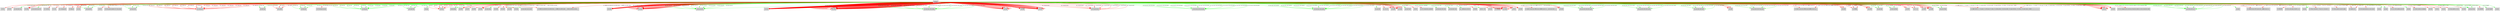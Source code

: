 digraph code {
	graph [bgcolor=white];
	node [color=lightgray, style=filled shape=box fontname="Courier" fontsize="8"];
	edge [fontname="Courier" fontsize="8"];
	"0x08048ad1" -> "0x0000000c" [label="" color="red" URL="/0x0000000c"];
	"0x0000000c" [label="unk.0xc" URL="/0x0000000c"];
	"0x08048ad1" -> "0x00000014" [label="" color="red" URL="/0x00000014"];
	"0x00000014" [label="unk.0x14" URL="/0x00000014"];
	"0x08048ad1" -> "0x08048980" [label="sym.imp.mysql_init" color="green" URL="sym.imp.mysql_init/0x08048980"];
	"0x08048980" [label="sym.imp.mysql_init" URL="sym.imp.mysql_init/0x08048980"];
	"0x08048ad1" -> "0x000002e4" [label="" color="red" URL="/0x000002e4"];
	"0x000002e4" [label="unk.0x2e4" URL="/0x000002e4"];
	"0x08048ad1" -> "0x08048830" [label="sym.imp.mysql_stmt_init" color="green" URL="sym.imp.mysql_stmt_init/0x08048830"];
	"0x08048830" [label="sym.imp.mysql_stmt_init" URL="sym.imp.mysql_stmt_init/0x08048830"];
	"0x08048ad1" -> "0x08049934" [label="str.localhost" color="red" URL="str.localhost/0x08049934"];
	"0x08049934" [label="str.localhost" URL="str.localhost/0x08049934"];
	"0x08048ad1" -> "0x0804993e" [label="str.root" color="red" URL="str.root/0x0804993e"];
	"0x0804993e" [label="str.root" URL="str.root/0x0804993e"];
	"0x08048ad1" -> "0x08049943" [label="str.crazypassword" color="red" URL="str.crazypassword/0x08049943"];
	"0x08049943" [label="str.crazypassword" URL="str.crazypassword/0x08049943"];
	"0x08048ad1" -> "0x08049951" [label="str.Banking" color="red" URL="str.Banking/0x08049951"];
	"0x08049951" [label="str.Banking" URL="str.Banking/0x08049951"];
	"0x08048ad1" -> "0x000000c8" [label="" color="red" URL="/0x000000c8"];
	"0x000000c8" [label="unk.0xc8" URL="/0x000000c8"];
	"0x08048ad1" -> "0x08048870" [label="sym.imp.malloc" color="green" URL="sym.imp.malloc/0x08048870"];
	"0x08048870" [label="sym.imp.malloc" URL="sym.imp.malloc/0x08048870"];
	"0x08048ad1" -> "0x000000c8" [label="" color="red" URL="/0x000000c8"];
	"0x000000c8" [label="unk.0xc8" URL="/0x000000c8"];
	"0x08048ad1" -> "0x08048870" [label="sym.imp.malloc" color="green" URL="sym.imp.malloc/0x08048870"];
	"0x08048870" [label="sym.imp.malloc" URL="sym.imp.malloc/0x08048870"];
	"0x08048ad1" -> "0x000000c8" [label="" color="red" URL="/0x000000c8"];
	"0x000000c8" [label="unk.0xc8" URL="/0x000000c8"];
	"0x08048ad1" -> "0x08048870" [label="sym.imp.malloc" color="green" URL="sym.imp.malloc/0x08048870"];
	"0x08048870" [label="sym.imp.malloc" URL="sym.imp.malloc/0x08048870"];
	"0x08048ad1" -> "0x00000005" [label="" color="red" URL="/0x00000005"];
	"0x00000005" [label="unk.0x5" URL="/0x00000005"];
	"0x08048ad1" -> "0x0804995c" [label="str.Not_enough_arguments_for_the_program" color="red" URL="str.Not_enough_arguments_for_the_program/0x0804995c"];
	"0x0804995c" [label="str.Not_enough_arguments_for_the_program" URL="str.Not_enough_arguments_for_the_program/0x0804995c"];
	"0x08048ad1" -> "0x080487e0" [label="sym.imp.printf" color="green" URL="sym.imp.printf/0x080487e0"];
	"0x080487e0" [label="sym.imp.printf" URL="sym.imp.printf/0x080487e0"];
	"0x08048ad1" -> "0x0804b090" [label="obj.sndaccount" color="red" URL="obj.sndaccount/0x0804b090"];
	"0x0804b090" [label="obj.sndaccount" URL="obj.sndaccount/0x0804b090"];
	"0x08048ad1" -> "0x080487f0" [label="sym.imp.free" color="green" URL="sym.imp.free/0x080487f0"];
	"0x080487f0" [label="sym.imp.free" URL="sym.imp.free/0x080487f0"];
	"0x08048ad1" -> "0x0804b088" [label="obj.inpfile" color="red" URL="obj.inpfile/0x0804b088"];
	"0x0804b088" [label="obj.inpfile" URL="obj.inpfile/0x0804b088"];
	"0x08048ad1" -> "0x080487f0" [label="sym.imp.free" color="green" URL="sym.imp.free/0x080487f0"];
	"0x080487f0" [label="sym.imp.free" URL="sym.imp.free/0x080487f0"];
	"0x08048ad1" -> "0x080488c0" [label="sym.imp.exit" color="green" URL="sym.imp.exit/0x080488c0"];
	"0x080488c0" [label="sym.imp.exit" URL="sym.imp.exit/0x080488c0"];
	"0x08048ad1" -> "0x08049981" [label="str.File_does_not_exist" color="red" URL="str.File_does_not_exist/0x08049981"];
	"0x08049981" [label="str.File_does_not_exist" URL="str.File_does_not_exist/0x08049981"];
	"0x08048ad1" -> "0x08048880" [label="sym.imp.puts" color="green" URL="sym.imp.puts/0x08048880"];
	"0x08048880" [label="sym.imp.puts" URL="sym.imp.puts/0x08048880"];
	"0x08048ad1" -> "0x08048a74" [label="sym.close_free" color="green" URL="sym.close_free/0x08048a74"];
	"0x08048a74" [label="sym.close_free" URL="sym.close_free/0x08048a74"];
	"0x08048ad1" -> "0x080488c0" [label="sym.imp.exit" color="green" URL="sym.imp.exit/0x080488c0"];
	"0x080488c0" [label="sym.imp.exit" URL="sym.imp.exit/0x080488c0"];
	"0x08048ad1" -> "0x08048dac" [label="" color="green" URL="/0x08048dac"];
	"0x08048dac" [label="sym.main" URL="/0x08048dac"];
	"0x08048ad1" -> "0x0804b08c" [label="obj.fid" color="red" URL="obj.fid/0x0804b08c"];
	"0x0804b08c" [label="obj.fid" URL="obj.fid/0x0804b08c"];
	"0x08048ad1" -> "0x08048960" [label="sym.imp.fgetc" color="green" URL="sym.imp.fgetc/0x08048960"];
	"0x08048960" [label="sym.imp.fgetc" URL="sym.imp.fgetc/0x08048960"];
	"0x08048ad1" -> "0x000000ff" [label="" color="red" URL="/0x000000ff"];
	"0x000000ff" [label="unk.0xff" URL="/0x000000ff"];
	"0x08048ad1" -> "0x0000002f" [label="" color="red" URL="/0x0000002f"];
	"0x0000002f" [label="unk.0x2f" URL="/0x0000002f"];
	"0x08048ad1" -> "0x00000020" [label="" color="red" URL="/0x00000020"];
	"0x00000020" [label="unk.0x20" URL="/0x00000020"];
	"0x08048ad1" -> "0x0000003b" [label="" color="red" URL="/0x0000003b"];
	"0x0000003b" [label="unk.0x3b" URL="/0x0000003b"];
	"0x08048ad1" -> "0x0804b08c" [label="obj.fid" color="red" URL="obj.fid/0x0804b08c"];
	"0x0804b08c" [label="obj.fid" URL="obj.fid/0x0804b08c"];
	"0x08048ad1" -> "0x08048960" [label="sym.imp.fgetc" color="green" URL="sym.imp.fgetc/0x08048960"];
	"0x08048960" [label="sym.imp.fgetc" URL="sym.imp.fgetc/0x08048960"];
	"0x08048ad1" -> "0x000000ff" [label="" color="red" URL="/0x000000ff"];
	"0x000000ff" [label="unk.0xff" URL="/0x000000ff"];
	"0x08048ad1" -> "0x0804b08c" [label="obj.fid" color="red" URL="obj.fid/0x0804b08c"];
	"0x0804b08c" [label="obj.fid" URL="obj.fid/0x0804b08c"];
	"0x08048ad1" -> "0x08048820" [label="sym.imp.rewind" color="green" URL="sym.imp.rewind/0x08048820"];
	"0x08048820" [label="sym.imp.rewind" URL="sym.imp.rewind/0x08048820"];
	"0x08048ad1" -> "0x000002f8" [label="" color="red" URL="/0x000002f8"];
	"0x000002f8" [label="unk.0x2f8" URL="/0x000002f8"];
	"0x08048ad1" -> "0x000002f4" [label="" color="red" URL="/0x000002f4"];
	"0x000002f4" [label="unk.0x2f4" URL="/0x000002f4"];
	"0x08048ad1" -> "0x000002f0" [label="" color="red" URL="/0x000002f0"];
	"0x000002f0" [label="unk.0x2f0" URL="/0x000002f0"];
	"0x08048ad1" -> "0x000002ec" [label="" color="red" URL="/0x000002ec"];
	"0x000002ec" [label="unk.0x2ec" URL="/0x000002ec"];
	"0x08048ad1" -> "0x000002e4" [label="" color="red" URL="/0x000002e4"];
	"0x000002e4" [label="unk.0x2e4" URL="/0x000002e4"];
	"0x08048ad1" -> "0x08048940" [label="sym.imp.mysql_real_connect" color="green" URL="sym.imp.mysql_real_connect/0x08048940"];
	"0x08048940" [label="sym.imp.mysql_real_connect" URL="sym.imp.mysql_real_connect/0x08048940"];
	"0x08048ad1" -> "0x080499c8" [label="str.UPDATE_ActiveTAN_SET_ActiveTAN_Status___0_WHERE_ActiveTAN_number_____AND_ActiveTAN_accountNo____" color="red" URL="str.UPDATE_ActiveTAN_SET_ActiveTAN_Status___0_WHERE_ActiveTAN_number_____AND_ActiveTAN_accountNo____/0x080499c8"];
	"0x080499c8" [label="str.UPDATE_ActiveTAN_SET_ActiveTAN_Status___0_WHERE_ActiveTAN_number_____AND_ActiveTAN_accountNo____" URL="str.UPDATE_ActiveTAN_SET_ActiveTAN_Status___0_WHERE_ActiveTAN_number_____AND_ActiveTAN_accountNo____/0x080499c8"];
	"0x08048ad1" -> "0x00000200" [label="" color="red" URL="/0x00000200"];
	"0x00000200" [label="unk.0x200" URL="/0x00000200"];
	"0x08048ad1" -> "0x00000304" [label="" color="red" URL="/0x00000304"];
	"0x00000304" [label="unk.0x304" URL="/0x00000304"];
	"0x08048ad1" -> "0x08048930" [label="sym.imp.snprintf" color="green" URL="sym.imp.snprintf/0x08048930"];
	"0x08048930" [label="sym.imp.snprintf" URL="sym.imp.snprintf/0x08048930"];
	"0x08048ad1" -> "0x00000304" [label="" color="red" URL="/0x00000304"];
	"0x00000304" [label="unk.0x304" URL="/0x00000304"];
	"0x08048ad1" -> "0x00000028" [label="" color="red" URL="/0x00000028"];
	"0x00000028" [label="unk.0x28" URL="/0x00000028"];
	"0x08048ad1" -> "0x00000304" [label="" color="red" URL="/0x00000304"];
	"0x00000304" [label="unk.0x304" URL="/0x00000304"];
	"0x08048ad1" -> "0x000002e8" [label="" color="red" URL="/0x000002e8"];
	"0x000002e8" [label="unk.0x2e8" URL="/0x000002e8"];
	"0x08048ad1" -> "0x08048860" [label="sym.imp.mysql_stmt_prepare" color="green" URL="sym.imp.mysql_stmt_prepare/0x08048860"];
	"0x08048860" [label="sym.imp.mysql_stmt_prepare" URL="sym.imp.mysql_stmt_prepare/0x08048860"];
	"0x08048ad1" -> "0x00000038" [label="" color="red" URL="/0x00000038"];
	"0x00000038" [label="unk.0x38" URL="/0x00000038"];
	"0x08048ad1" -> "0x000000a0" [label="" color="red" URL="/0x000000a0"];
	"0x000000a0" [label="unk.0xa0" URL="/0x000000a0"];
	"0x08048ad1" -> "0x000000fe" [label="" color="red" URL="/0x000000fe"];
	"0x000000fe" [label="unk.0xfe" URL="/0x000000fe"];
	"0x08048ad1" -> "0x0804b094" [label="obj.transactiontan" color="red" URL="obj.transactiontan/0x0804b094"];
	"0x0804b094" [label="obj.transactiontan" URL="obj.transactiontan/0x0804b094"];
	"0x08048ad1" -> "0x0804b094" [label="obj.transactiontan" color="red" URL="obj.transactiontan/0x0804b094"];
	"0x0804b094" [label="obj.transactiontan" URL="obj.transactiontan/0x0804b094"];
	"0x08048ad1" -> "0x00000028" [label="" color="red" URL="/0x00000028"];
	"0x00000028" [label="unk.0x28" URL="/0x00000028"];
	"0x08048ad1" -> "0x000000fe" [label="" color="red" URL="/0x000000fe"];
	"0x000000fe" [label="unk.0xfe" URL="/0x000000fe"];
	"0x08048ad1" -> "0x0804b090" [label="obj.sndaccount" color="red" URL="obj.sndaccount/0x0804b090"];
	"0x0804b090" [label="obj.sndaccount" URL="obj.sndaccount/0x0804b090"];
	"0x08048ad1" -> "0x0804b090" [label="obj.sndaccount" color="red" URL="obj.sndaccount/0x0804b090"];
	"0x0804b090" [label="obj.sndaccount" URL="obj.sndaccount/0x0804b090"];
	"0x08048ad1" -> "0x00000028" [label="" color="red" URL="/0x00000028"];
	"0x00000028" [label="unk.0x28" URL="/0x00000028"];
	"0x08048ad1" -> "0x00000038" [label="" color="red" URL="/0x00000038"];
	"0x00000038" [label="unk.0x38" URL="/0x00000038"];
	"0x08048ad1" -> "0x000002e8" [label="" color="red" URL="/0x000002e8"];
	"0x000002e8" [label="unk.0x2e8" URL="/0x000002e8"];
	"0x08048ad1" -> "0x080489b0" [label="sym.imp.mysql_stmt_bind_param" color="green" URL="sym.imp.mysql_stmt_bind_param/0x080489b0"];
	"0x080489b0" [label="sym.imp.mysql_stmt_bind_param" URL="sym.imp.mysql_stmt_bind_param/0x080489b0"];
	"0x08048ad1" -> "0x000002e8" [label="" color="red" URL="/0x000002e8"];
	"0x000002e8" [label="unk.0x2e8" URL="/0x000002e8"];
	"0x08048ad1" -> "0x080489a0" [label="sym.imp.mysql_stmt_execute" color="green" URL="sym.imp.mysql_stmt_execute/0x080489a0"];
	"0x080489a0" [label="sym.imp.mysql_stmt_execute" URL="sym.imp.mysql_stmt_execute/0x080489a0"];
	"0x08048ad1" -> "0x0804b08c" [label="obj.fid" color="red" URL="obj.fid/0x0804b08c"];
	"0x0804b08c" [label="obj.fid" URL="obj.fid/0x0804b08c"];
	"0x08048ad1" -> "0x080488e0" [label="sym.imp.feof" color="green" URL="sym.imp.feof/0x080488e0"];
	"0x080488e0" [label="sym.imp.feof" URL="sym.imp.feof/0x080488e0"];
	"0x08048ad1" -> "0x08049a46" [label="str._ld__lf_" color="red" URL="str._ld__lf_/0x08049a46"];
	"0x08049a46" [label="str._ld__lf_" URL="str._ld__lf_/0x08049a46"];
	"0x08048ad1" -> "0x0804b08c" [label="obj.fid" color="red" URL="obj.fid/0x0804b08c"];
	"0x0804b08c" [label="obj.fid" URL="obj.fid/0x0804b08c"];
	"0x08048ad1" -> "0x000002b8" [label="" color="red" URL="/0x000002b8"];
	"0x000002b8" [label="unk.0x2b8" URL="/0x000002b8"];
	"0x08048ad1" -> "0x000002d0" [label="" color="red" URL="/0x000002d0"];
	"0x000002d0" [label="unk.0x2d0" URL="/0x000002d0"];
	"0x08048ad1" -> "0x08048910" [label="sym.imp.fscanf" color="green" URL="sym.imp.fscanf/0x08048910"];
	"0x08048910" [label="sym.imp.fscanf" URL="sym.imp.fscanf/0x08048910"];
	"0x08048ad1" -> "0x00000002" [label="" color="red" URL="/0x00000002"];
	"0x00000002" [label="unk.0x2" URL="/0x00000002"];
	"0x08048ad1" -> "0x08049cb3" [label="str.All_transactions_completed" color="red" URL="str.All_transactions_completed/0x08049cb3"];
	"0x08049cb3" [label="str.All_transactions_completed" URL="str.All_transactions_completed/0x08049cb3"];
	"0x08048ad1" -> "0x08048880" [label="sym.imp.puts" color="green" URL="sym.imp.puts/0x08048880"];
	"0x08048880" [label="sym.imp.puts" URL="sym.imp.puts/0x08048880"];
	"0x08048ad1" -> "0x08048a74" [label="sym.close_free" color="green" URL="sym.close_free/0x08048a74"];
	"0x08048a74" [label="sym.close_free" URL="sym.close_free/0x08048a74"];
	"0x08048ad1" -> "0x000002e8" [label="" color="red" URL="/0x000002e8"];
	"0x000002e8" [label="unk.0x2e8" URL="/0x000002e8"];
	"0x08048ad1" -> "0x080488b0" [label="sym.imp.mysql_stmt_close" color="green" URL="sym.imp.mysql_stmt_close/0x080488b0"];
	"0x080488b0" [label="sym.imp.mysql_stmt_close" URL="sym.imp.mysql_stmt_close/0x080488b0"];
	"0x08048ad1" -> "0x000002e4" [label="" color="red" URL="/0x000002e4"];
	"0x000002e4" [label="unk.0x2e4" URL="/0x000002e4"];
	"0x08048ad1" -> "0x08048970" [label="sym.imp.mysql_close" color="green" URL="sym.imp.mysql_close/0x08048970"];
	"0x08048970" [label="sym.imp.mysql_close" URL="sym.imp.mysql_close/0x08048970"];
	"0x08048ad1" -> "0x080488c0" [label="sym.imp.exit" color="green" URL="sym.imp.exit/0x080488c0"];
	"0x080488c0" [label="sym.imp.exit" URL="sym.imp.exit/0x080488c0"];
	"0x08048ad1" -> "0x080498c2" [label="sym.__i686.get_pc_thunk.bx" color="green" URL="sym.__i686.get_pc_thunk.bx/0x080498c2"];
	"0x080498c2" [label="sym.__i686.get_pc_thunk.bx" URL="sym.__i686.get_pc_thunk.bx/0x080498c2"];
	"0x08048ad1" -> "0x00000030" [label="" color="red" URL="/0x00000030"];
	"0x00000030" [label="unk.0x30" URL="/0x00000030"];
	"0x08048ad1" -> "0x08048794" [label="section..init" color="green" URL="section..init/0x08048794"];
	"0x08048794" [label="section..init" URL="section..init/0x08048794"];
	"0x08048ad1" -> "0x00000038" [label="" color="red" URL="/0x00000038"];
	"0x00000038" [label="unk.0x38" URL="/0x00000038"];
	"0x08048ad1" -> "0x00000034" [label="" color="red" URL="/0x00000034"];
	"0x00000034" [label="unk.0x34" URL="/0x00000034"];
	"0x08048ad1" -> "0x08049a57" [label="str.APPROVED" color="red" URL="str.APPROVED/0x08049a57"];
	"0x08049a57" [label="str.APPROVED" URL="str.APPROVED/0x08049a57"];
	"0x08048ad1" -> "0x000005b8" [label="" color="red" URL="/0x000005b8"];
	"0x000005b8" [label="unk.0x5b8" URL="/0x000005b8"];
	"0x08048ad1" -> "0x00000004" [label="" color="red" URL="/0x00000004"];
	"0x00000004" [label="unk.0x4" URL="/0x00000004"];
	"0x08048ad1" -> "0x00000008" [label="" color="red" URL="/0x00000008"];
	"0x00000008" [label="unk.0x8" URL="/0x00000008"];
	"0x08048ad1" -> "0x08049a60" [label="str.SELECT_Account_bal_FROM_Account_WHERE_Account_no____and_Account_bal_____" color="red" URL="str.SELECT_Account_bal_FROM_Account_WHERE_Account_no____and_Account_bal_____/0x08049a60"];
	"0x08049a60" [label="str.SELECT_Account_bal_FROM_Account_WHERE_Account_no____and_Account_bal_____" URL="str.SELECT_Account_bal_FROM_Account_WHERE_Account_no____and_Account_bal_____/0x08049a60"];
	"0x08048ad1" -> "0x00000200" [label="" color="red" URL="/0x00000200"];
	"0x00000200" [label="unk.0x200" URL="/0x00000200"];
	"0x08048ad1" -> "0x00000304" [label="" color="red" URL="/0x00000304"];
	"0x00000304" [label="unk.0x304" URL="/0x00000304"];
	"0x08048ad1" -> "0x08048930" [label="sym.imp.snprintf" color="green" URL="sym.imp.snprintf/0x08048930"];
	"0x08048930" [label="sym.imp.snprintf" URL="sym.imp.snprintf/0x08048930"];
	"0x08048ad1" -> "0x00000304" [label="" color="red" URL="/0x00000304"];
	"0x00000304" [label="unk.0x304" URL="/0x00000304"];
	"0x08048ad1" -> "0x00000028" [label="" color="red" URL="/0x00000028"];
	"0x00000028" [label="unk.0x28" URL="/0x00000028"];
	"0x08048ad1" -> "0x00000304" [label="" color="red" URL="/0x00000304"];
	"0x00000304" [label="unk.0x304" URL="/0x00000304"];
	"0x08048ad1" -> "0x000002e8" [label="" color="red" URL="/0x000002e8"];
	"0x000002e8" [label="unk.0x2e8" URL="/0x000002e8"];
	"0x08048ad1" -> "0x08048860" [label="sym.imp.mysql_stmt_prepare" color="green" URL="sym.imp.mysql_stmt_prepare/0x08048860"];
	"0x08048860" [label="sym.imp.mysql_stmt_prepare" URL="sym.imp.mysql_stmt_prepare/0x08048860"];
	"0x08048ad1" -> "0x000000fe" [label="" color="red" URL="/0x000000fe"];
	"0x000000fe" [label="unk.0xfe" URL="/0x000000fe"];
	"0x08048ad1" -> "0x0804b090" [label="obj.sndaccount" color="red" URL="obj.sndaccount/0x0804b090"];
	"0x0804b090" [label="obj.sndaccount" URL="obj.sndaccount/0x0804b090"];
	"0x08048ad1" -> "0x0804b090" [label="obj.sndaccount" color="red" URL="obj.sndaccount/0x0804b090"];
	"0x0804b090" [label="obj.sndaccount" URL="obj.sndaccount/0x0804b090"];
	"0x08048ad1" -> "0x00000028" [label="" color="red" URL="/0x00000028"];
	"0x00000028" [label="unk.0x28" URL="/0x00000028"];
	"0x08048ad1" -> "0x000002b8" [label="" color="red" URL="/0x000002b8"];
	"0x000002b8" [label="unk.0x2b8" URL="/0x000002b8"];
	"0x08048ad1" -> "0x00000038" [label="" color="red" URL="/0x00000038"];
	"0x00000038" [label="unk.0x38" URL="/0x00000038"];
	"0x08048ad1" -> "0x000002e8" [label="" color="red" URL="/0x000002e8"];
	"0x000002e8" [label="unk.0x2e8" URL="/0x000002e8"];
	"0x08048ad1" -> "0x080489b0" [label="sym.imp.mysql_stmt_bind_param" color="green" URL="sym.imp.mysql_stmt_bind_param/0x080489b0"];
	"0x080489b0" [label="sym.imp.mysql_stmt_bind_param" URL="sym.imp.mysql_stmt_bind_param/0x080489b0"];
	"0x08048ad1" -> "0x000002e8" [label="" color="red" URL="/0x000002e8"];
	"0x000002e8" [label="unk.0x2e8" URL="/0x000002e8"];
	"0x08048ad1" -> "0x080489a0" [label="sym.imp.mysql_stmt_execute" color="green" URL="sym.imp.mysql_stmt_execute/0x080489a0"];
	"0x080489a0" [label="sym.imp.mysql_stmt_execute" URL="sym.imp.mysql_stmt_execute/0x080489a0"];
	"0x08048ad1" -> "0x000002c0" [label="" color="red" URL="/0x000002c0"];
	"0x000002c0" [label="unk.0x2c0" URL="/0x000002c0"];
	"0x08048ad1" -> "0x00000038" [label="" color="red" URL="/0x00000038"];
	"0x00000038" [label="unk.0x38" URL="/0x00000038"];
	"0x08048ad1" -> "0x000002e8" [label="" color="red" URL="/0x000002e8"];
	"0x000002e8" [label="unk.0x2e8" URL="/0x000002e8"];
	"0x08048ad1" -> "0x080488d0" [label="sym.imp.mysql_stmt_bind_result" color="green" URL="sym.imp.mysql_stmt_bind_result/0x080488d0"];
	"0x080488d0" [label="sym.imp.mysql_stmt_bind_result" URL="sym.imp.mysql_stmt_bind_result/0x080488d0"];
	"0x08048ad1" -> "0x000002e8" [label="" color="red" URL="/0x000002e8"];
	"0x000002e8" [label="unk.0x2e8" URL="/0x000002e8"];
	"0x08048ad1" -> "0x08048890" [label="sym.imp.mysql_stmt_store_result" color="green" URL="sym.imp.mysql_stmt_store_result/0x08048890"];
	"0x08048890" [label="sym.imp.mysql_stmt_store_result" URL="sym.imp.mysql_stmt_store_result/0x08048890"];
	"0x08048ad1" -> "0x000002e8" [label="" color="red" URL="/0x000002e8"];
	"0x000002e8" [label="unk.0x2e8" URL="/0x000002e8"];
	"0x08048ad1" -> "0x08048840" [label="sym.imp.mysql_stmt_fetch" color="green" URL="sym.imp.mysql_stmt_fetch/0x08048840"];
	"0x08048840" [label="sym.imp.mysql_stmt_fetch" URL="sym.imp.mysql_stmt_fetch/0x08048840"];
	"0x08048ad1" -> "0x00000064" [label="" color="red" URL="/0x00000064"];
	"0x00000064" [label="unk.0x64" URL="/0x00000064"];
	"0x08048ad1" -> "0x000002e8" [label="" color="red" URL="/0x000002e8"];
	"0x000002e8" [label="unk.0x2e8" URL="/0x000002e8"];
	"0x08048ad1" -> "0x08048990" [label="sym.imp.mysql_stmt_free_result" color="green" URL="sym.imp.mysql_stmt_free_result/0x08048990"];
	"0x08048990" [label="sym.imp.mysql_stmt_free_result" URL="sym.imp.mysql_stmt_free_result/0x08048990"];
	"0x08048ad1" -> "0x08049adc" [label="str.SELECT_Account_bal_FROM_Account_WHERE_Account_no___" color="red" URL="str.SELECT_Account_bal_FROM_Account_WHERE_Account_no___/0x08049adc"];
	"0x08049adc" [label="str.SELECT_Account_bal_FROM_Account_WHERE_Account_no___" URL="str.SELECT_Account_bal_FROM_Account_WHERE_Account_no___/0x08049adc"];
	"0x08048ad1" -> "0x00000200" [label="" color="red" URL="/0x00000200"];
	"0x00000200" [label="unk.0x200" URL="/0x00000200"];
	"0x08048ad1" -> "0x00000304" [label="" color="red" URL="/0x00000304"];
	"0x00000304" [label="unk.0x304" URL="/0x00000304"];
	"0x08048ad1" -> "0x08048930" [label="sym.imp.snprintf" color="green" URL="sym.imp.snprintf/0x08048930"];
	"0x08048930" [label="sym.imp.snprintf" URL="sym.imp.snprintf/0x08048930"];
	"0x08048ad1" -> "0x00000304" [label="" color="red" URL="/0x00000304"];
	"0x00000304" [label="unk.0x304" URL="/0x00000304"];
	"0x08048ad1" -> "0x00000028" [label="" color="red" URL="/0x00000028"];
	"0x00000028" [label="unk.0x28" URL="/0x00000028"];
	"0x08048ad1" -> "0x00000304" [label="" color="red" URL="/0x00000304"];
	"0x00000304" [label="unk.0x304" URL="/0x00000304"];
	"0x08048ad1" -> "0x000002e8" [label="" color="red" URL="/0x000002e8"];
	"0x000002e8" [label="unk.0x2e8" URL="/0x000002e8"];
	"0x08048ad1" -> "0x08048860" [label="sym.imp.mysql_stmt_prepare" color="green" URL="sym.imp.mysql_stmt_prepare/0x08048860"];
	"0x08048860" [label="sym.imp.mysql_stmt_prepare" URL="sym.imp.mysql_stmt_prepare/0x08048860"];
	"0x08048ad1" -> "0x000002d0" [label="" color="red" URL="/0x000002d0"];
	"0x000002d0" [label="unk.0x2d0" URL="/0x000002d0"];
	"0x08048ad1" -> "0x00000038" [label="" color="red" URL="/0x00000038"];
	"0x00000038" [label="unk.0x38" URL="/0x00000038"];
	"0x08048ad1" -> "0x000002e8" [label="" color="red" URL="/0x000002e8"];
	"0x000002e8" [label="unk.0x2e8" URL="/0x000002e8"];
	"0x08048ad1" -> "0x080489b0" [label="sym.imp.mysql_stmt_bind_param" color="green" URL="sym.imp.mysql_stmt_bind_param/0x080489b0"];
	"0x080489b0" [label="sym.imp.mysql_stmt_bind_param" URL="sym.imp.mysql_stmt_bind_param/0x080489b0"];
	"0x08048ad1" -> "0x000002e8" [label="" color="red" URL="/0x000002e8"];
	"0x000002e8" [label="unk.0x2e8" URL="/0x000002e8"];
	"0x08048ad1" -> "0x080489a0" [label="sym.imp.mysql_stmt_execute" color="green" URL="sym.imp.mysql_stmt_execute/0x080489a0"];
	"0x080489a0" [label="sym.imp.mysql_stmt_execute" URL="sym.imp.mysql_stmt_execute/0x080489a0"];
	"0x08048ad1" -> "0x000002c8" [label="" color="red" URL="/0x000002c8"];
	"0x000002c8" [label="unk.0x2c8" URL="/0x000002c8"];
	"0x08048ad1" -> "0x00000038" [label="" color="red" URL="/0x00000038"];
	"0x00000038" [label="unk.0x38" URL="/0x00000038"];
	"0x08048ad1" -> "0x000002e8" [label="" color="red" URL="/0x000002e8"];
	"0x000002e8" [label="unk.0x2e8" URL="/0x000002e8"];
	"0x08048ad1" -> "0x080488d0" [label="sym.imp.mysql_stmt_bind_result" color="green" URL="sym.imp.mysql_stmt_bind_result/0x080488d0"];
	"0x080488d0" [label="sym.imp.mysql_stmt_bind_result" URL="sym.imp.mysql_stmt_bind_result/0x080488d0"];
	"0x08048ad1" -> "0x000002e8" [label="" color="red" URL="/0x000002e8"];
	"0x000002e8" [label="unk.0x2e8" URL="/0x000002e8"];
	"0x08048ad1" -> "0x08048890" [label="sym.imp.mysql_stmt_store_result" color="green" URL="sym.imp.mysql_stmt_store_result/0x08048890"];
	"0x08048890" [label="sym.imp.mysql_stmt_store_result" URL="sym.imp.mysql_stmt_store_result/0x08048890"];
	"0x08048ad1" -> "0x000002e8" [label="" color="red" URL="/0x000002e8"];
	"0x000002e8" [label="unk.0x2e8" URL="/0x000002e8"];
	"0x08048ad1" -> "0x08048840" [label="sym.imp.mysql_stmt_fetch" color="green" URL="sym.imp.mysql_stmt_fetch/0x08048840"];
	"0x08048840" [label="sym.imp.mysql_stmt_fetch" URL="sym.imp.mysql_stmt_fetch/0x08048840"];
	"0x08048ad1" -> "0x00000064" [label="" color="red" URL="/0x00000064"];
	"0x00000064" [label="unk.0x64" URL="/0x00000064"];
	"0x08048ad1" -> "0x000002e8" [label="" color="red" URL="/0x000002e8"];
	"0x000002e8" [label="unk.0x2e8" URL="/0x000002e8"];
	"0x08048ad1" -> "0x08048990" [label="sym.imp.mysql_stmt_free_result" color="green" URL="sym.imp.mysql_stmt_free_result/0x08048990"];
	"0x08048990" [label="sym.imp.mysql_stmt_free_result" URL="sym.imp.mysql_stmt_free_result/0x08048990"];
	"0x08048ad1" -> "0x000005b8" [label="" color="red" URL="/0x000005b8"];
	"0x000005b8" [label="unk.0x5b8" URL="/0x000005b8"];
	"0x08048ad1" -> "0x08049a4f" [label="str.PENDING" color="red" URL="str.PENDING/0x08049a4f"];
	"0x08049a4f" [label="str.PENDING" URL="str.PENDING/0x08049a4f"];
	"0x08048ad1" -> "0x000002d4" [label="" color="red" URL="/0x000002d4"];
	"0x000002d4" [label="unk.0x2d4" URL="/0x000002d4"];
	"0x08048ad1" -> "0x08048810" [label="sym.imp.time" color="green" URL="sym.imp.time/0x08048810"];
	"0x08048810" [label="sym.imp.time" URL="sym.imp.time/0x08048810"];
	"0x08048ad1" -> "0x000002d4" [label="" color="red" URL="/0x000002d4"];
	"0x000002d4" [label="unk.0x2d4" URL="/0x000002d4"];
	"0x08048ad1" -> "0x08048900" [label="sym.imp.localtime" color="green" URL="sym.imp.localtime/0x08048900"];
	"0x08048900" [label="sym.imp.localtime" URL="sym.imp.localtime/0x08048900"];
	"0x08048ad1" -> "0x000002fc" [label="" color="red" URL="/0x000002fc"];
	"0x000002fc" [label="unk.0x2fc" URL="/0x000002fc"];
	"0x08048ad1" -> "0x08049bb7" [label="str._F___X" color="red" URL="str._F___X/0x08049bb7"];
	"0x08049bb7" [label="str._F___X" URL="str._F___X/0x08049bb7"];
	"0x08048ad1" -> "0x00000050" [label="" color="red" URL="/0x00000050"];
	"0x00000050" [label="unk.0x50" URL="/0x00000050"];
	"0x08048ad1" -> "0x00000568" [label="" color="red" URL="/0x00000568"];
	"0x00000568" [label="unk.0x568" URL="/0x00000568"];
	"0x08048ad1" -> "0x080488f0" [label="sym.imp.strftime" color="green" URL="sym.imp.strftime/0x080488f0"];
	"0x080488f0" [label="sym.imp.strftime" URL="sym.imp.strftime/0x080488f0"];
	"0x08048ad1" -> "0x08049bc0" [label="str.INSERT_INTO_Txn___Txn_amount__Txn_TAN_used__Txn_date__Txn_SndAccountNo__Txn_RcvAccountNo__Txn_ApprovalStatus__Txn_Status__Txn_description__VALUES___________________" color="red" URL="str.INSERT_INTO_Txn___Txn_amount__Txn_TAN_used__Txn_date__Txn_SndAccountNo__Txn_RcvAccountNo__Txn_ApprovalStatus__Txn_Status__Txn_description__VALUES___________________/0x08049bc0"];
	"0x08049bc0" [label="str.INSERT_INTO_Txn___Txn_amount__Txn_TAN_used__Txn_date__Txn_SndAccountNo__Txn_RcvAccountNo__Txn_ApprovalStatus__Txn_Status__Txn_description__VALUES___________________" URL="str.INSERT_INTO_Txn___Txn_amount__Txn_TAN_used__Txn_date__Txn_SndAccountNo__Txn_RcvAccountNo__Txn_ApprovalStatus__Txn_Status__Txn_description__VALUES___________________/0x08049bc0"];
	"0x08048ad1" -> "0x00000200" [label="" color="red" URL="/0x00000200"];
	"0x00000200" [label="unk.0x200" URL="/0x00000200"];
	"0x08048ad1" -> "0x00000304" [label="" color="red" URL="/0x00000304"];
	"0x00000304" [label="unk.0x304" URL="/0x00000304"];
	"0x08048ad1" -> "0x08048930" [label="sym.imp.snprintf" color="green" URL="sym.imp.snprintf/0x08048930"];
	"0x08048930" [label="sym.imp.snprintf" URL="sym.imp.snprintf/0x08048930"];
	"0x08048ad1" -> "0x00000304" [label="" color="red" URL="/0x00000304"];
	"0x00000304" [label="unk.0x304" URL="/0x00000304"];
	"0x08048ad1" -> "0x00000028" [label="" color="red" URL="/0x00000028"];
	"0x00000028" [label="unk.0x28" URL="/0x00000028"];
	"0x08048ad1" -> "0x00000304" [label="" color="red" URL="/0x00000304"];
	"0x00000304" [label="unk.0x304" URL="/0x00000304"];
	"0x08048ad1" -> "0x000002e8" [label="" color="red" URL="/0x000002e8"];
	"0x000002e8" [label="unk.0x2e8" URL="/0x000002e8"];
	"0x08048ad1" -> "0x08048860" [label="sym.imp.mysql_stmt_prepare" color="green" URL="sym.imp.mysql_stmt_prepare/0x08048860"];
	"0x08048860" [label="sym.imp.mysql_stmt_prepare" URL="sym.imp.mysql_stmt_prepare/0x08048860"];
	"0x08048ad1" -> "0x000002b8" [label="" color="red" URL="/0x000002b8"];
	"0x000002b8" [label="unk.0x2b8" URL="/0x000002b8"];
	"0x08048ad1" -> "0x000000fe" [label="" color="red" URL="/0x000000fe"];
	"0x000000fe" [label="unk.0xfe" URL="/0x000000fe"];
	"0x08048ad1" -> "0x0804b094" [label="obj.transactiontan" color="red" URL="obj.transactiontan/0x0804b094"];
	"0x0804b094" [label="obj.transactiontan" URL="obj.transactiontan/0x0804b094"];
	"0x08048ad1" -> "0x0804b094" [label="obj.transactiontan" color="red" URL="obj.transactiontan/0x0804b094"];
	"0x0804b094" [label="obj.transactiontan" URL="obj.transactiontan/0x0804b094"];
	"0x08048ad1" -> "0x00000028" [label="" color="red" URL="/0x00000028"];
	"0x00000028" [label="unk.0x28" URL="/0x00000028"];
	"0x08048ad1" -> "0x000000fe" [label="" color="red" URL="/0x000000fe"];
	"0x000000fe" [label="unk.0xfe" URL="/0x000000fe"];
	"0x08048ad1" -> "0x00000568" [label="" color="red" URL="/0x00000568"];
	"0x00000568" [label="unk.0x568" URL="/0x00000568"];
	"0x08048ad1" -> "0x00000568" [label="" color="red" URL="/0x00000568"];
	"0x00000568" [label="unk.0x568" URL="/0x00000568"];
	"0x08048ad1" -> "0x00000028" [label="" color="red" URL="/0x00000028"];
	"0x00000028" [label="unk.0x28" URL="/0x00000028"];
	"0x08048ad1" -> "0x000000fe" [label="" color="red" URL="/0x000000fe"];
	"0x000000fe" [label="unk.0xfe" URL="/0x000000fe"];
	"0x08048ad1" -> "0x0804b090" [label="obj.sndaccount" color="red" URL="obj.sndaccount/0x0804b090"];
	"0x0804b090" [label="obj.sndaccount" URL="obj.sndaccount/0x0804b090"];
	"0x08048ad1" -> "0x0804b090" [label="obj.sndaccount" color="red" URL="obj.sndaccount/0x0804b090"];
	"0x0804b090" [label="obj.sndaccount" URL="obj.sndaccount/0x0804b090"];
	"0x08048ad1" -> "0x00000028" [label="" color="red" URL="/0x00000028"];
	"0x00000028" [label="unk.0x28" URL="/0x00000028"];
	"0x08048ad1" -> "0x000002d0" [label="" color="red" URL="/0x000002d0"];
	"0x000002d0" [label="unk.0x2d0" URL="/0x000002d0"];
	"0x08048ad1" -> "0x000000fe" [label="" color="red" URL="/0x000000fe"];
	"0x000000fe" [label="unk.0xfe" URL="/0x000000fe"];
	"0x08048ad1" -> "0x000005b8" [label="" color="red" URL="/0x000005b8"];
	"0x000005b8" [label="unk.0x5b8" URL="/0x000005b8"];
	"0x08048ad1" -> "0x000005b8" [label="" color="red" URL="/0x000005b8"];
	"0x000005b8" [label="unk.0x5b8" URL="/0x000005b8"];
	"0x08048ad1" -> "0x00000028" [label="" color="red" URL="/0x00000028"];
	"0x00000028" [label="unk.0x28" URL="/0x00000028"];
	"0x08048ad1" -> "0x000000fe" [label="" color="red" URL="/0x000000fe"];
	"0x000000fe" [label="unk.0xfe" URL="/0x000000fe"];
	"0x08048ad1" -> "0x000005b8" [label="" color="red" URL="/0x000005b8"];
	"0x000005b8" [label="unk.0x5b8" URL="/0x000005b8"];
	"0x08048ad1" -> "0x000005b8" [label="" color="red" URL="/0x000005b8"];
	"0x000005b8" [label="unk.0x5b8" URL="/0x000005b8"];
	"0x08048ad1" -> "0x00000028" [label="" color="red" URL="/0x00000028"];
	"0x00000028" [label="unk.0x28" URL="/0x00000028"];
	"0x08048ad1" -> "0x000000fe" [label="" color="red" URL="/0x000000fe"];
	"0x000000fe" [label="unk.0xfe" URL="/0x000000fe"];
	"0x08048ad1" -> "0x0000002c" [label="" color="red" URL="/0x0000002c"];
	"0x0000002c" [label="unk.0x2c" URL="/0x0000002c"];
	"0x08048ad1" -> "0x00000010" [label="" color="red" URL="/0x00000010"];
	"0x00000010" [label="unk.0x10" URL="/0x00000010"];
	"0x08048ad1" -> "0x0000002c" [label="" color="red" URL="/0x0000002c"];
	"0x0000002c" [label="unk.0x2c" URL="/0x0000002c"];
	"0x08048ad1" -> "0x00000028" [label="" color="red" URL="/0x00000028"];
	"0x00000028" [label="unk.0x28" URL="/0x00000028"];
	"0x08048ad1" -> "0x00000038" [label="" color="red" URL="/0x00000038"];
	"0x00000038" [label="unk.0x38" URL="/0x00000038"];
	"0x08048ad1" -> "0x000002e8" [label="" color="red" URL="/0x000002e8"];
	"0x000002e8" [label="unk.0x2e8" URL="/0x000002e8"];
	"0x08048ad1" -> "0x080489b0" [label="sym.imp.mysql_stmt_bind_param" color="green" URL="sym.imp.mysql_stmt_bind_param/0x080489b0"];
	"0x080489b0" [label="sym.imp.mysql_stmt_bind_param" URL="sym.imp.mysql_stmt_bind_param/0x080489b0"];
	"0x08048ad1" -> "0x000002e8" [label="" color="red" URL="/0x000002e8"];
	"0x000002e8" [label="unk.0x2e8" URL="/0x000002e8"];
	"0x08048ad1" -> "0x080489a0" [label="sym.imp.mysql_stmt_execute" color="green" URL="sym.imp.mysql_stmt_execute/0x080489a0"];
	"0x080489a0" [label="sym.imp.mysql_stmt_execute" URL="sym.imp.mysql_stmt_execute/0x080489a0"];
	"0x08048ad1" -> "0x08049c68" [label="str.Error_happend_while_inserting_transaction_details_to_the_transaction_table" color="red" URL="str.Error_happend_while_inserting_transaction_details_to_the_transaction_table/0x08049c68"];
	"0x08049c68" [label="str.Error_happend_while_inserting_transaction_details_to_the_transaction_table" URL="str.Error_happend_while_inserting_transaction_details_to_the_transaction_table/0x08049c68"];
	"0x08048ad1" -> "0x08048880" [label="sym.imp.puts" color="green" URL="sym.imp.puts/0x08048880"];
	"0x08048880" [label="sym.imp.puts" URL="sym.imp.puts/0x08048880"];
	"0x08048ad1" -> "0x000002e8" [label="" color="red" URL="/0x000002e8"];
	"0x000002e8" [label="unk.0x2e8" URL="/0x000002e8"];
	"0x08048ad1" -> "0x08048aa3" [label="sym.finish_with_error" color="green" URL="sym.finish_with_error/0x08048aa3"];
	"0x08048aa3" [label="sym.finish_with_error" URL="sym.finish_with_error/0x08048aa3"];
	"0x08048ad1" -> "0x080497ef" [label="" color="green" URL="/0x080497ef"];
	"0x080497ef" [label="sym.main" URL="/0x080497ef"];
	"0x08048ad1" -> "0x08049b30" [label="str.UPDATE_Account_SET_Account_bal___WHERE_Account_no__" color="red" URL="str.UPDATE_Account_SET_Account_bal___WHERE_Account_no__/0x08049b30"];
	"0x08049b30" [label="str.UPDATE_Account_SET_Account_bal___WHERE_Account_no__" URL="str.UPDATE_Account_SET_Account_bal___WHERE_Account_no__/0x08049b30"];
	"0x08048ad1" -> "0x00000200" [label="" color="red" URL="/0x00000200"];
	"0x00000200" [label="unk.0x200" URL="/0x00000200"];
	"0x08048ad1" -> "0x00000304" [label="" color="red" URL="/0x00000304"];
	"0x00000304" [label="unk.0x304" URL="/0x00000304"];
	"0x08048ad1" -> "0x08048930" [label="sym.imp.snprintf" color="green" URL="sym.imp.snprintf/0x08048930"];
	"0x08048930" [label="sym.imp.snprintf" URL="sym.imp.snprintf/0x08048930"];
	"0x08048ad1" -> "0x00000304" [label="" color="red" URL="/0x00000304"];
	"0x00000304" [label="unk.0x304" URL="/0x00000304"];
	"0x08048ad1" -> "0x00000028" [label="" color="red" URL="/0x00000028"];
	"0x00000028" [label="unk.0x28" URL="/0x00000028"];
	"0x08048ad1" -> "0x00000304" [label="" color="red" URL="/0x00000304"];
	"0x00000304" [label="unk.0x304" URL="/0x00000304"];
	"0x08048ad1" -> "0x000002e8" [label="" color="red" URL="/0x000002e8"];
	"0x000002e8" [label="unk.0x2e8" URL="/0x000002e8"];
	"0x08048ad1" -> "0x08048860" [label="sym.imp.mysql_stmt_prepare" color="green" URL="sym.imp.mysql_stmt_prepare/0x08048860"];
	"0x08048860" [label="sym.imp.mysql_stmt_prepare" URL="sym.imp.mysql_stmt_prepare/0x08048860"];
	"0x08048ad1" -> "0x000002c0" [label="" color="red" URL="/0x000002c0"];
	"0x000002c0" [label="unk.0x2c0" URL="/0x000002c0"];
	"0x08048ad1" -> "0x000000fe" [label="" color="red" URL="/0x000000fe"];
	"0x000000fe" [label="unk.0xfe" URL="/0x000000fe"];
	"0x08048ad1" -> "0x0804b090" [label="obj.sndaccount" color="red" URL="obj.sndaccount/0x0804b090"];
	"0x0804b090" [label="obj.sndaccount" URL="obj.sndaccount/0x0804b090"];
	"0x08048ad1" -> "0x0804b090" [label="obj.sndaccount" color="red" URL="obj.sndaccount/0x0804b090"];
	"0x0804b090" [label="obj.sndaccount" URL="obj.sndaccount/0x0804b090"];
	"0x08048ad1" -> "0x00000028" [label="" color="red" URL="/0x00000028"];
	"0x00000028" [label="unk.0x28" URL="/0x00000028"];
	"0x08048ad1" -> "0x00000038" [label="" color="red" URL="/0x00000038"];
	"0x00000038" [label="unk.0x38" URL="/0x00000038"];
	"0x08048ad1" -> "0x000002e8" [label="" color="red" URL="/0x000002e8"];
	"0x000002e8" [label="unk.0x2e8" URL="/0x000002e8"];
	"0x08048ad1" -> "0x080489b0" [label="sym.imp.mysql_stmt_bind_param" color="green" URL="sym.imp.mysql_stmt_bind_param/0x080489b0"];
	"0x080489b0" [label="sym.imp.mysql_stmt_bind_param" URL="sym.imp.mysql_stmt_bind_param/0x080489b0"];
	"0x08048ad1" -> "0x000002e8" [label="" color="red" URL="/0x000002e8"];
	"0x000002e8" [label="unk.0x2e8" URL="/0x000002e8"];
	"0x08048ad1" -> "0x080489a0" [label="sym.imp.mysql_stmt_execute" color="green" URL="sym.imp.mysql_stmt_execute/0x080489a0"];
	"0x080489a0" [label="sym.imp.mysql_stmt_execute" URL="sym.imp.mysql_stmt_execute/0x080489a0"];
	"0x08048ad1" -> "0x08049bae" [label="str.REJECTED" color="red" URL="str.REJECTED/0x08049bae"];
	"0x08049bae" [label="str.REJECTED" URL="str.REJECTED/0x08049bae"];
	"0x08048ad1" -> "0x000005b8" [label="" color="red" URL="/0x000005b8"];
	"0x000005b8" [label="unk.0x5b8" URL="/0x000005b8"];
	"0x08048ad1" -> "0x00000004" [label="" color="red" URL="/0x00000004"];
	"0x00000004" [label="unk.0x4" URL="/0x00000004"];
	"0x08048ad1" -> "0x00000008" [label="" color="red" URL="/0x00000008"];
	"0x00000008" [label="unk.0x8" URL="/0x00000008"];
	"0x08048ad1" -> "0x000002d4" [label="" color="red" URL="/0x000002d4"];
	"0x000002d4" [label="unk.0x2d4" URL="/0x000002d4"];
	"0x08048ad1" -> "0x08048810" [label="sym.imp.time" color="green" URL="sym.imp.time/0x08048810"];
	"0x08048810" [label="sym.imp.time" URL="sym.imp.time/0x08048810"];
	"0x08048ad1" -> "0x000002d4" [label="" color="red" URL="/0x000002d4"];
	"0x000002d4" [label="unk.0x2d4" URL="/0x000002d4"];
	"0x08048ad1" -> "0x08048900" [label="sym.imp.localtime" color="green" URL="sym.imp.localtime/0x08048900"];
	"0x08048900" [label="sym.imp.localtime" URL="sym.imp.localtime/0x08048900"];
	"0x08048ad1" -> "0x000002fc" [label="" color="red" URL="/0x000002fc"];
	"0x000002fc" [label="unk.0x2fc" URL="/0x000002fc"];
	"0x08048ad1" -> "0x08049bb7" [label="str._F___X" color="red" URL="str._F___X/0x08049bb7"];
	"0x08049bb7" [label="str._F___X" URL="str._F___X/0x08049bb7"];
	"0x08048ad1" -> "0x00000050" [label="" color="red" URL="/0x00000050"];
	"0x00000050" [label="unk.0x50" URL="/0x00000050"];
	"0x08048ad1" -> "0x00000568" [label="" color="red" URL="/0x00000568"];
	"0x00000568" [label="unk.0x568" URL="/0x00000568"];
	"0x08048ad1" -> "0x080488f0" [label="sym.imp.strftime" color="green" URL="sym.imp.strftime/0x080488f0"];
	"0x080488f0" [label="sym.imp.strftime" URL="sym.imp.strftime/0x080488f0"];
	"0x08048ad1" -> "0x08049bc0" [label="str.INSERT_INTO_Txn___Txn_amount__Txn_TAN_used__Txn_date__Txn_SndAccountNo__Txn_RcvAccountNo__Txn_ApprovalStatus__Txn_Status__Txn_description__VALUES___________________" color="red" URL="str.INSERT_INTO_Txn___Txn_amount__Txn_TAN_used__Txn_date__Txn_SndAccountNo__Txn_RcvAccountNo__Txn_ApprovalStatus__Txn_Status__Txn_description__VALUES___________________/0x08049bc0"];
	"0x08049bc0" [label="str.INSERT_INTO_Txn___Txn_amount__Txn_TAN_used__Txn_date__Txn_SndAccountNo__Txn_RcvAccountNo__Txn_ApprovalStatus__Txn_Status__Txn_description__VALUES___________________" URL="str.INSERT_INTO_Txn___Txn_amount__Txn_TAN_used__Txn_date__Txn_SndAccountNo__Txn_RcvAccountNo__Txn_ApprovalStatus__Txn_Status__Txn_description__VALUES___________________/0x08049bc0"];
	"0x08048ad1" -> "0x00000200" [label="" color="red" URL="/0x00000200"];
	"0x00000200" [label="unk.0x200" URL="/0x00000200"];
	"0x08048ad1" -> "0x00000304" [label="" color="red" URL="/0x00000304"];
	"0x00000304" [label="unk.0x304" URL="/0x00000304"];
	"0x08048ad1" -> "0x08048930" [label="sym.imp.snprintf" color="green" URL="sym.imp.snprintf/0x08048930"];
	"0x08048930" [label="sym.imp.snprintf" URL="sym.imp.snprintf/0x08048930"];
	"0x08048ad1" -> "0x00000304" [label="" color="red" URL="/0x00000304"];
	"0x00000304" [label="unk.0x304" URL="/0x00000304"];
	"0x08048ad1" -> "0x00000028" [label="" color="red" URL="/0x00000028"];
	"0x00000028" [label="unk.0x28" URL="/0x00000028"];
	"0x08048ad1" -> "0x00000304" [label="" color="red" URL="/0x00000304"];
	"0x00000304" [label="unk.0x304" URL="/0x00000304"];
	"0x08048ad1" -> "0x000002e8" [label="" color="red" URL="/0x000002e8"];
	"0x000002e8" [label="unk.0x2e8" URL="/0x000002e8"];
	"0x08048ad1" -> "0x08048860" [label="sym.imp.mysql_stmt_prepare" color="green" URL="sym.imp.mysql_stmt_prepare/0x08048860"];
	"0x08048860" [label="sym.imp.mysql_stmt_prepare" URL="sym.imp.mysql_stmt_prepare/0x08048860"];
	"0x08048ad1" -> "0x000002b8" [label="" color="red" URL="/0x000002b8"];
	"0x000002b8" [label="unk.0x2b8" URL="/0x000002b8"];
	"0x08048ad1" -> "0x000000fe" [label="" color="red" URL="/0x000000fe"];
	"0x000000fe" [label="unk.0xfe" URL="/0x000000fe"];
	"0x08048ad1" -> "0x0804b094" [label="obj.transactiontan" color="red" URL="obj.transactiontan/0x0804b094"];
	"0x0804b094" [label="obj.transactiontan" URL="obj.transactiontan/0x0804b094"];
	"0x08048ad1" -> "0x0804b094" [label="obj.transactiontan" color="red" URL="obj.transactiontan/0x0804b094"];
	"0x0804b094" [label="obj.transactiontan" URL="obj.transactiontan/0x0804b094"];
	"0x08048ad1" -> "0x00000028" [label="" color="red" URL="/0x00000028"];
	"0x00000028" [label="unk.0x28" URL="/0x00000028"];
	"0x08048ad1" -> "0x000000fe" [label="" color="red" URL="/0x000000fe"];
	"0x000000fe" [label="unk.0xfe" URL="/0x000000fe"];
	"0x08048ad1" -> "0x00000568" [label="" color="red" URL="/0x00000568"];
	"0x00000568" [label="unk.0x568" URL="/0x00000568"];
	"0x08048ad1" -> "0x00000568" [label="" color="red" URL="/0x00000568"];
	"0x00000568" [label="unk.0x568" URL="/0x00000568"];
	"0x08048ad1" -> "0x00000028" [label="" color="red" URL="/0x00000028"];
	"0x00000028" [label="unk.0x28" URL="/0x00000028"];
	"0x08048ad1" -> "0x000000fe" [label="" color="red" URL="/0x000000fe"];
	"0x000000fe" [label="unk.0xfe" URL="/0x000000fe"];
	"0x08048ad1" -> "0x0804b090" [label="obj.sndaccount" color="red" URL="obj.sndaccount/0x0804b090"];
	"0x0804b090" [label="obj.sndaccount" URL="obj.sndaccount/0x0804b090"];
	"0x08048ad1" -> "0x0804b090" [label="obj.sndaccount" color="red" URL="obj.sndaccount/0x0804b090"];
	"0x0804b090" [label="obj.sndaccount" URL="obj.sndaccount/0x0804b090"];
	"0x08048ad1" -> "0x00000028" [label="" color="red" URL="/0x00000028"];
	"0x00000028" [label="unk.0x28" URL="/0x00000028"];
	"0x08048ad1" -> "0x000002d0" [label="" color="red" URL="/0x000002d0"];
	"0x000002d0" [label="unk.0x2d0" URL="/0x000002d0"];
	"0x08048ad1" -> "0x000000fe" [label="" color="red" URL="/0x000000fe"];
	"0x000000fe" [label="unk.0xfe" URL="/0x000000fe"];
	"0x08048ad1" -> "0x000005b8" [label="" color="red" URL="/0x000005b8"];
	"0x000005b8" [label="unk.0x5b8" URL="/0x000005b8"];
	"0x08048ad1" -> "0x000005b8" [label="" color="red" URL="/0x000005b8"];
	"0x000005b8" [label="unk.0x5b8" URL="/0x000005b8"];
	"0x08048ad1" -> "0x00000028" [label="" color="red" URL="/0x00000028"];
	"0x00000028" [label="unk.0x28" URL="/0x00000028"];
	"0x08048ad1" -> "0x000000fe" [label="" color="red" URL="/0x000000fe"];
	"0x000000fe" [label="unk.0xfe" URL="/0x000000fe"];
	"0x08048ad1" -> "0x000005b8" [label="" color="red" URL="/0x000005b8"];
	"0x000005b8" [label="unk.0x5b8" URL="/0x000005b8"];
	"0x08048ad1" -> "0x000005b8" [label="" color="red" URL="/0x000005b8"];
	"0x000005b8" [label="unk.0x5b8" URL="/0x000005b8"];
	"0x08048ad1" -> "0x00000028" [label="" color="red" URL="/0x00000028"];
	"0x00000028" [label="unk.0x28" URL="/0x00000028"];
	"0x08048ad1" -> "0x000000fe" [label="" color="red" URL="/0x000000fe"];
	"0x000000fe" [label="unk.0xfe" URL="/0x000000fe"];
	"0x08048ad1" -> "0x0000002c" [label="" color="red" URL="/0x0000002c"];
	"0x0000002c" [label="unk.0x2c" URL="/0x0000002c"];
	"0x08048ad1" -> "0x00000010" [label="" color="red" URL="/0x00000010"];
	"0x00000010" [label="unk.0x10" URL="/0x00000010"];
	"0x08048ad1" -> "0x0000002c" [label="" color="red" URL="/0x0000002c"];
	"0x0000002c" [label="unk.0x2c" URL="/0x0000002c"];
	"0x08048ad1" -> "0x00000028" [label="" color="red" URL="/0x00000028"];
	"0x00000028" [label="unk.0x28" URL="/0x00000028"];
	"0x08048ad1" -> "0x00000038" [label="" color="red" URL="/0x00000038"];
	"0x00000038" [label="unk.0x38" URL="/0x00000038"];
	"0x08048ad1" -> "0x000002e8" [label="" color="red" URL="/0x000002e8"];
	"0x000002e8" [label="unk.0x2e8" URL="/0x000002e8"];
	"0x08048ad1" -> "0x080489b0" [label="sym.imp.mysql_stmt_bind_param" color="green" URL="sym.imp.mysql_stmt_bind_param/0x080489b0"];
	"0x080489b0" [label="sym.imp.mysql_stmt_bind_param" URL="sym.imp.mysql_stmt_bind_param/0x080489b0"];
	"0x08048ad1" -> "0x000002e8" [label="" color="red" URL="/0x000002e8"];
	"0x000002e8" [label="unk.0x2e8" URL="/0x000002e8"];
	"0x08048ad1" -> "0x080489a0" [label="sym.imp.mysql_stmt_execute" color="green" URL="sym.imp.mysql_stmt_execute/0x080489a0"];
	"0x080489a0" [label="sym.imp.mysql_stmt_execute" URL="sym.imp.mysql_stmt_execute/0x080489a0"];
	"0x08048ad1" -> "0x08049b30" [label="str.UPDATE_Account_SET_Account_bal___WHERE_Account_no__" color="red" URL="str.UPDATE_Account_SET_Account_bal___WHERE_Account_no__/0x08049b30"];
	"0x08049b30" [label="str.UPDATE_Account_SET_Account_bal___WHERE_Account_no__" URL="str.UPDATE_Account_SET_Account_bal___WHERE_Account_no__/0x08049b30"];
	"0x08048ad1" -> "0x00000200" [label="" color="red" URL="/0x00000200"];
	"0x00000200" [label="unk.0x200" URL="/0x00000200"];
	"0x08048ad1" -> "0x00000304" [label="" color="red" URL="/0x00000304"];
	"0x00000304" [label="unk.0x304" URL="/0x00000304"];
	"0x08048ad1" -> "0x08048930" [label="sym.imp.snprintf" color="green" URL="sym.imp.snprintf/0x08048930"];
	"0x08048930" [label="sym.imp.snprintf" URL="sym.imp.snprintf/0x08048930"];
	"0x08048ad1" -> "0x00000304" [label="" color="red" URL="/0x00000304"];
	"0x00000304" [label="unk.0x304" URL="/0x00000304"];
	"0x08048ad1" -> "0x00000028" [label="" color="red" URL="/0x00000028"];
	"0x00000028" [label="unk.0x28" URL="/0x00000028"];
	"0x08048ad1" -> "0x00000304" [label="" color="red" URL="/0x00000304"];
	"0x00000304" [label="unk.0x304" URL="/0x00000304"];
	"0x08048ad1" -> "0x000002e8" [label="" color="red" URL="/0x000002e8"];
	"0x000002e8" [label="unk.0x2e8" URL="/0x000002e8"];
	"0x08048ad1" -> "0x08048860" [label="sym.imp.mysql_stmt_prepare" color="green" URL="sym.imp.mysql_stmt_prepare/0x08048860"];
	"0x08048860" [label="sym.imp.mysql_stmt_prepare" URL="sym.imp.mysql_stmt_prepare/0x08048860"];
	"0x08048ad1" -> "0x00000038" [label="" color="red" URL="/0x00000038"];
	"0x00000038" [label="unk.0x38" URL="/0x00000038"];
	"0x08048ad1" -> "0x000000a0" [label="" color="red" URL="/0x000000a0"];
	"0x000000a0" [label="unk.0xa0" URL="/0x000000a0"];
	"0x08048ad1" -> "0x000002c8" [label="" color="red" URL="/0x000002c8"];
	"0x000002c8" [label="unk.0x2c8" URL="/0x000002c8"];
	"0x08048ad1" -> "0x000002d0" [label="" color="red" URL="/0x000002d0"];
	"0x000002d0" [label="unk.0x2d0" URL="/0x000002d0"];
	"0x08048ad1" -> "0x00000038" [label="" color="red" URL="/0x00000038"];
	"0x00000038" [label="unk.0x38" URL="/0x00000038"];
	"0x08048ad1" -> "0x000002e8" [label="" color="red" URL="/0x000002e8"];
	"0x000002e8" [label="unk.0x2e8" URL="/0x000002e8"];
	"0x08048ad1" -> "0x080489b0" [label="sym.imp.mysql_stmt_bind_param" color="green" URL="sym.imp.mysql_stmt_bind_param/0x080489b0"];
	"0x080489b0" [label="sym.imp.mysql_stmt_bind_param" URL="sym.imp.mysql_stmt_bind_param/0x080489b0"];
	"0x08048ad1" -> "0x000002e8" [label="" color="red" URL="/0x000002e8"];
	"0x000002e8" [label="unk.0x2e8" URL="/0x000002e8"];
	"0x08048ad1" -> "0x080489a0" [label="sym.imp.mysql_stmt_execute" color="green" URL="sym.imp.mysql_stmt_execute/0x080489a0"];
	"0x080489a0" [label="sym.imp.mysql_stmt_execute" URL="sym.imp.mysql_stmt_execute/0x080489a0"];
	"0x08048ad1" -> "0x08049b90" [label="str.Error_with_money_transfer_n_s_n" color="red" URL="str.Error_with_money_transfer_n_s_n/0x08049b90"];
	"0x08049b90" [label="str.Error_with_money_transfer_n_s_n" URL="str.Error_with_money_transfer_n_s_n/0x08049b90"];
	"0x08048ad1" -> "0x00000304" [label="" color="red" URL="/0x00000304"];
	"0x00000304" [label="unk.0x304" URL="/0x00000304"];
	"0x08048ad1" -> "0x080487e0" [label="sym.imp.printf" color="green" URL="sym.imp.printf/0x080487e0"];
	"0x080487e0" [label="sym.imp.printf" URL="sym.imp.printf/0x080487e0"];
	"0x08048ad1" -> "0x000002e8" [label="" color="red" URL="/0x000002e8"];
	"0x000002e8" [label="unk.0x2e8" URL="/0x000002e8"];
	"0x08048ad1" -> "0x08048aa3" [label="sym.finish_with_error" color="green" URL="sym.finish_with_error/0x08048aa3"];
	"0x08048aa3" [label="sym.finish_with_error" URL="sym.finish_with_error/0x08048aa3"];
	"0x08048ad1" -> "0x08049530" [label="" color="green" URL="/0x08049530"];
	"0x08049530" [label="sym.main" URL="/0x08049530"];
	"0x08048ad1" -> "0x000002d0" [label="" color="red" URL="/0x000002d0"];
	"0x000002d0" [label="unk.0x2d0" URL="/0x000002d0"];
	"0x08048ad1" -> "0x08049b64" [label="str.Money_transfered:__lf_euro_to__ld_account._n" color="red" URL="str.Money_transfered:__lf_euro_to__ld_account._n/0x08049b64"];
	"0x08049b64" [label="str.Money_transfered:__lf_euro_to__ld_account._n" URL="str.Money_transfered:__lf_euro_to__ld_account._n/0x08049b64"];
	"0x08048ad1" -> "0x080487e0" [label="sym.imp.printf" color="green" URL="sym.imp.printf/0x080487e0"];
	"0x080487e0" [label="sym.imp.printf" URL="sym.imp.printf/0x080487e0"];
	"0x08048ad1" -> "0x08049530" [label="" color="green" URL="/0x08049530"];
	"0x08049530" [label="sym.main" URL="/0x08049530"];
	"0x08048ad1" -> "0x08049b10" [label="str.Wrong_receiver_account_number." color="red" URL="str.Wrong_receiver_account_number./0x08049b10"];
	"0x08049b10" [label="str.Wrong_receiver_account_number." URL="str.Wrong_receiver_account_number./0x08049b10"];
	"0x08048ad1" -> "0x08048880" [label="sym.imp.puts" color="green" URL="sym.imp.puts/0x08048880"];
	"0x08048880" [label="sym.imp.puts" URL="sym.imp.puts/0x08048880"];
	"0x08048ad1" -> "0x000002e8" [label="" color="red" URL="/0x000002e8"];
	"0x000002e8" [label="unk.0x2e8" URL="/0x000002e8"];
	"0x08048ad1" -> "0x08048aa3" [label="sym.finish_with_error" color="green" URL="sym.finish_with_error/0x08048aa3"];
	"0x08048aa3" [label="sym.finish_with_error" URL="sym.finish_with_error/0x08048aa3"];
	"0x08048ad1" -> "0x000002e8" [label="" color="red" URL="/0x000002e8"];
	"0x000002e8" [label="unk.0x2e8" URL="/0x000002e8"];
	"0x08048ad1" -> "0x08048990" [label="sym.imp.mysql_stmt_free_result" color="green" URL="sym.imp.mysql_stmt_free_result/0x08048990"];
	"0x08048990" [label="sym.imp.mysql_stmt_free_result" URL="sym.imp.mysql_stmt_free_result/0x08048990"];
	"0x08048ad1" -> "0x000005b8" [label="" color="red" URL="/0x000005b8"];
	"0x000005b8" [label="unk.0x5b8" URL="/0x000005b8"];
	"0x08048ad1" -> "0x08049a4f" [label="str.PENDING" color="red" URL="str.PENDING/0x08049a4f"];
	"0x08049a4f" [label="str.PENDING" URL="str.PENDING/0x08049a4f"];
	"0x08048ad1" -> "0x08049aa9" [label="str.MySQL_error." color="red" URL="str.MySQL_error./0x08049aa9"];
	"0x08049aa9" [label="str.MySQL_error." URL="str.MySQL_error./0x08049aa9"];
	"0x08048ad1" -> "0x08048880" [label="sym.imp.puts" color="green" URL="sym.imp.puts/0x08048880"];
	"0x08048880" [label="sym.imp.puts" URL="sym.imp.puts/0x08048880"];
	"0x08048ad1" -> "0x000002e8" [label="" color="red" URL="/0x000002e8"];
	"0x000002e8" [label="unk.0x2e8" URL="/0x000002e8"];
	"0x08048ad1" -> "0x08048aa3" [label="sym.finish_with_error" color="green" URL="sym.finish_with_error/0x08048aa3"];
	"0x08048aa3" [label="sym.finish_with_error" URL="sym.finish_with_error/0x08048aa3"];
	"0x08048ad1" -> "0x000002c8" [label="" color="red" URL="/0x000002c8"];
	"0x000002c8" [label="unk.0x2c8" URL="/0x000002c8"];
	"0x08048ad1" -> "0x00000038" [label="" color="red" URL="/0x00000038"];
	"0x00000038" [label="unk.0x38" URL="/0x00000038"];
	"0x08048ad1" -> "0x000002e8" [label="" color="red" URL="/0x000002e8"];
	"0x000002e8" [label="unk.0x2e8" URL="/0x000002e8"];
	"0x08048ad1" -> "0x080488d0" [label="sym.imp.mysql_stmt_bind_result" color="green" URL="sym.imp.mysql_stmt_bind_result/0x080488d0"];
	"0x080488d0" [label="sym.imp.mysql_stmt_bind_result" URL="sym.imp.mysql_stmt_bind_result/0x080488d0"];
	"0x08048ad1" -> "0x000002e8" [label="" color="red" URL="/0x000002e8"];
	"0x000002e8" [label="unk.0x2e8" URL="/0x000002e8"];
	"0x08048ad1" -> "0x08048890" [label="sym.imp.mysql_stmt_store_result" color="green" URL="sym.imp.mysql_stmt_store_result/0x08048890"];
	"0x08048890" [label="sym.imp.mysql_stmt_store_result" URL="sym.imp.mysql_stmt_store_result/0x08048890"];
	"0x08048ad1" -> "0x000002e8" [label="" color="red" URL="/0x000002e8"];
	"0x000002e8" [label="unk.0x2e8" URL="/0x000002e8"];
	"0x08048ad1" -> "0x08048840" [label="sym.imp.mysql_stmt_fetch" color="green" URL="sym.imp.mysql_stmt_fetch/0x08048840"];
	"0x08048840" [label="sym.imp.mysql_stmt_fetch" URL="sym.imp.mysql_stmt_fetch/0x08048840"];
	"0x08048ad1" -> "0x00000064" [label="" color="red" URL="/0x00000064"];
	"0x00000064" [label="unk.0x64" URL="/0x00000064"];
	"0x08048ad1" -> "0x08049ab8" [label="str.Not_enough_balance_in_user_account" color="red" URL="str.Not_enough_balance_in_user_account/0x08049ab8"];
	"0x08049ab8" [label="str.Not_enough_balance_in_user_account" URL="str.Not_enough_balance_in_user_account/0x08049ab8"];
	"0x08048ad1" -> "0x08048880" [label="sym.imp.puts" color="green" URL="sym.imp.puts/0x08048880"];
	"0x08048880" [label="sym.imp.puts" URL="sym.imp.puts/0x08048880"];
	"0x08048ad1" -> "0x000002e8" [label="" color="red" URL="/0x000002e8"];
	"0x000002e8" [label="unk.0x2e8" URL="/0x000002e8"];
	"0x08048ad1" -> "0x08048aa3" [label="sym.finish_with_error" color="green" URL="sym.finish_with_error/0x08048aa3"];
	"0x08048aa3" [label="sym.finish_with_error" URL="sym.finish_with_error/0x08048aa3"];
	"0x08048ad1" -> "0x000002e8" [label="" color="red" URL="/0x000002e8"];
	"0x000002e8" [label="unk.0x2e8" URL="/0x000002e8"];
	"0x08048ad1" -> "0x08048990" [label="sym.imp.mysql_stmt_free_result" color="green" URL="sym.imp.mysql_stmt_free_result/0x08048990"];
	"0x08048990" [label="sym.imp.mysql_stmt_free_result" URL="sym.imp.mysql_stmt_free_result/0x08048990"];
	"0x08048ad1" -> "0x08049adc" [label="str.SELECT_Account_bal_FROM_Account_WHERE_Account_no___" color="red" URL="str.SELECT_Account_bal_FROM_Account_WHERE_Account_no___/0x08049adc"];
	"0x08049adc" [label="str.SELECT_Account_bal_FROM_Account_WHERE_Account_no___" URL="str.SELECT_Account_bal_FROM_Account_WHERE_Account_no___/0x08049adc"];
	"0x08048ad1" -> "0x00000200" [label="" color="red" URL="/0x00000200"];
	"0x00000200" [label="unk.0x200" URL="/0x00000200"];
	"0x08048ad1" -> "0x00000304" [label="" color="red" URL="/0x00000304"];
	"0x00000304" [label="unk.0x304" URL="/0x00000304"];
	"0x08048ad1" -> "0x08048930" [label="sym.imp.snprintf" color="green" URL="sym.imp.snprintf/0x08048930"];
	"0x08048930" [label="sym.imp.snprintf" URL="sym.imp.snprintf/0x08048930"];
	"0x08048ad1" -> "0x00000304" [label="" color="red" URL="/0x00000304"];
	"0x00000304" [label="unk.0x304" URL="/0x00000304"];
	"0x08048ad1" -> "0x00000028" [label="" color="red" URL="/0x00000028"];
	"0x00000028" [label="unk.0x28" URL="/0x00000028"];
	"0x08048ad1" -> "0x00000304" [label="" color="red" URL="/0x00000304"];
	"0x00000304" [label="unk.0x304" URL="/0x00000304"];
	"0x08048ad1" -> "0x000002e8" [label="" color="red" URL="/0x000002e8"];
	"0x000002e8" [label="unk.0x2e8" URL="/0x000002e8"];
	"0x08048ad1" -> "0x08048860" [label="sym.imp.mysql_stmt_prepare" color="green" URL="sym.imp.mysql_stmt_prepare/0x08048860"];
	"0x08048860" [label="sym.imp.mysql_stmt_prepare" URL="sym.imp.mysql_stmt_prepare/0x08048860"];
	"0x08048ad1" -> "0x000002d0" [label="" color="red" URL="/0x000002d0"];
	"0x000002d0" [label="unk.0x2d0" URL="/0x000002d0"];
	"0x08048ad1" -> "0x00000038" [label="" color="red" URL="/0x00000038"];
	"0x00000038" [label="unk.0x38" URL="/0x00000038"];
	"0x08048ad1" -> "0x000002e8" [label="" color="red" URL="/0x000002e8"];
	"0x000002e8" [label="unk.0x2e8" URL="/0x000002e8"];
	"0x08048ad1" -> "0x080489b0" [label="sym.imp.mysql_stmt_bind_param" color="green" URL="sym.imp.mysql_stmt_bind_param/0x080489b0"];
	"0x080489b0" [label="sym.imp.mysql_stmt_bind_param" URL="sym.imp.mysql_stmt_bind_param/0x080489b0"];
	"0x08048ad1" -> "0x000002e8" [label="" color="red" URL="/0x000002e8"];
	"0x000002e8" [label="unk.0x2e8" URL="/0x000002e8"];
	"0x08048ad1" -> "0x080489a0" [label="sym.imp.mysql_stmt_execute" color="green" URL="sym.imp.mysql_stmt_execute/0x080489a0"];
	"0x080489a0" [label="sym.imp.mysql_stmt_execute" URL="sym.imp.mysql_stmt_execute/0x080489a0"];
	"0x08048ad1" -> "0x08049aa9" [label="str.MySQL_error." color="red" URL="str.MySQL_error./0x08049aa9"];
	"0x08049aa9" [label="str.MySQL_error." URL="str.MySQL_error./0x08049aa9"];
	"0x08048ad1" -> "0x08048880" [label="sym.imp.puts" color="green" URL="sym.imp.puts/0x08048880"];
	"0x08048880" [label="sym.imp.puts" URL="sym.imp.puts/0x08048880"];
	"0x08048ad1" -> "0x000002e8" [label="" color="red" URL="/0x000002e8"];
	"0x000002e8" [label="unk.0x2e8" URL="/0x000002e8"];
	"0x08048ad1" -> "0x08048aa3" [label="sym.finish_with_error" color="green" URL="sym.finish_with_error/0x08048aa3"];
	"0x08048aa3" [label="sym.finish_with_error" URL="sym.finish_with_error/0x08048aa3"];
	"0x08048ad1" -> "0x000002c0" [label="" color="red" URL="/0x000002c0"];
	"0x000002c0" [label="unk.0x2c0" URL="/0x000002c0"];
	"0x08048ad1" -> "0x00000038" [label="" color="red" URL="/0x00000038"];
	"0x00000038" [label="unk.0x38" URL="/0x00000038"];
	"0x08048ad1" -> "0x000002e8" [label="" color="red" URL="/0x000002e8"];
	"0x000002e8" [label="unk.0x2e8" URL="/0x000002e8"];
	"0x08048ad1" -> "0x080488d0" [label="sym.imp.mysql_stmt_bind_result" color="green" URL="sym.imp.mysql_stmt_bind_result/0x080488d0"];
	"0x080488d0" [label="sym.imp.mysql_stmt_bind_result" URL="sym.imp.mysql_stmt_bind_result/0x080488d0"];
	"0x08048ad1" -> "0x000002e8" [label="" color="red" URL="/0x000002e8"];
	"0x000002e8" [label="unk.0x2e8" URL="/0x000002e8"];
	"0x08048ad1" -> "0x08048890" [label="sym.imp.mysql_stmt_store_result" color="green" URL="sym.imp.mysql_stmt_store_result/0x08048890"];
	"0x08048890" [label="sym.imp.mysql_stmt_store_result" URL="sym.imp.mysql_stmt_store_result/0x08048890"];
	"0x08048ad1" -> "0x000002e8" [label="" color="red" URL="/0x000002e8"];
	"0x000002e8" [label="unk.0x2e8" URL="/0x000002e8"];
	"0x08048ad1" -> "0x08048840" [label="sym.imp.mysql_stmt_fetch" color="green" URL="sym.imp.mysql_stmt_fetch/0x08048840"];
	"0x08048840" [label="sym.imp.mysql_stmt_fetch" URL="sym.imp.mysql_stmt_fetch/0x08048840"];
	"0x08048ad1" -> "0x00000064" [label="" color="red" URL="/0x00000064"];
	"0x00000064" [label="unk.0x64" URL="/0x00000064"];
	"0x08048ad1" -> "0x08049a4f" [label="str.PENDING" color="red" URL="str.PENDING/0x08049a4f"];
	"0x08049a4f" [label="str.PENDING" URL="str.PENDING/0x08049a4f"];
	"0x08048ad1" -> "0x000005b8" [label="" color="red" URL="/0x000005b8"];
	"0x000005b8" [label="unk.0x5b8" URL="/0x000005b8"];
	"0x08048ad1" -> "0x00000004" [label="" color="red" URL="/0x00000004"];
	"0x00000004" [label="unk.0x4" URL="/0x00000004"];
	"0x08048ad1" -> "0x08049011" [label="" color="green" URL="/0x08049011"];
	"0x08049011" [label="sym.main" URL="/0x08049011"];
	"0x08048ad1" -> "0x08049807" [label="" color="green" URL="/0x08049807"];
	"0x08049807" [label="sym.main" URL="/0x08049807"];
	"0x08048ad1" -> "0x08049a29" [label="str.Error_while_updating_the_TAN" color="red" URL="str.Error_while_updating_the_TAN/0x08049a29"];
	"0x08049a29" [label="str.Error_while_updating_the_TAN" URL="str.Error_while_updating_the_TAN/0x08049a29"];
	"0x08048ad1" -> "0x08048880" [label="sym.imp.puts" color="green" URL="sym.imp.puts/0x08048880"];
	"0x08048880" [label="sym.imp.puts" URL="sym.imp.puts/0x08048880"];
	"0x08048ad1" -> "0x000002e8" [label="" color="red" URL="/0x000002e8"];
	"0x000002e8" [label="unk.0x2e8" URL="/0x000002e8"];
	"0x08048ad1" -> "0x08048aa3" [label="sym.finish_with_error" color="green" URL="sym.finish_with_error/0x08048aa3"];
	"0x08048aa3" [label="sym.finish_with_error" URL="sym.finish_with_error/0x08048aa3"];
	"0x08048ad1" -> "0x080497ee" [label="" color="green" URL="/0x080497ee"];
	"0x080497ee" [label="sym.main" URL="/0x080497ee"];
	"0x08048ad1" -> "0x080499ac" [label="str.Cannot_connect_to_database" color="red" URL="str.Cannot_connect_to_database/0x080499ac"];
	"0x080499ac" [label="str.Cannot_connect_to_database" URL="str.Cannot_connect_to_database/0x080499ac"];
	"0x08048ad1" -> "0x08048880" [label="sym.imp.puts" color="green" URL="sym.imp.puts/0x08048880"];
	"0x08048880" [label="sym.imp.puts" URL="sym.imp.puts/0x08048880"];
	"0x08048ad1" -> "0x000002e8" [label="" color="red" URL="/0x000002e8"];
	"0x000002e8" [label="unk.0x2e8" URL="/0x000002e8"];
	"0x08048ad1" -> "0x08048aa3" [label="sym.finish_with_error" color="green" URL="sym.finish_with_error/0x08048aa3"];
	"0x08048aa3" [label="sym.finish_with_error" URL="sym.finish_with_error/0x08048aa3"];
	"0x08048ad1" -> "0x080499c8" [label="str.UPDATE_ActiveTAN_SET_ActiveTAN_Status___0_WHERE_ActiveTAN_number_____AND_ActiveTAN_accountNo____" color="red" URL="str.UPDATE_ActiveTAN_SET_ActiveTAN_Status___0_WHERE_ActiveTAN_number_____AND_ActiveTAN_accountNo____/0x080499c8"];
	"0x080499c8" [label="str.UPDATE_ActiveTAN_SET_ActiveTAN_Status___0_WHERE_ActiveTAN_number_____AND_ActiveTAN_accountNo____" URL="str.UPDATE_ActiveTAN_SET_ActiveTAN_Status___0_WHERE_ActiveTAN_number_____AND_ActiveTAN_accountNo____/0x080499c8"];
	"0x08048ad1" -> "0x00000200" [label="" color="red" URL="/0x00000200"];
	"0x00000200" [label="unk.0x200" URL="/0x00000200"];
	"0x08048ad1" -> "0x00000304" [label="" color="red" URL="/0x00000304"];
	"0x00000304" [label="unk.0x304" URL="/0x00000304"];
	"0x08048ad1" -> "0x08048930" [label="sym.imp.snprintf" color="green" URL="sym.imp.snprintf/0x08048930"];
	"0x08048930" [label="sym.imp.snprintf" URL="sym.imp.snprintf/0x08048930"];
	"0x08048ad1" -> "0x00000304" [label="" color="red" URL="/0x00000304"];
	"0x00000304" [label="unk.0x304" URL="/0x00000304"];
	"0x08048ad1" -> "0x00000028" [label="" color="red" URL="/0x00000028"];
	"0x00000028" [label="unk.0x28" URL="/0x00000028"];
	"0x08048ad1" -> "0x00000304" [label="" color="red" URL="/0x00000304"];
	"0x00000304" [label="unk.0x304" URL="/0x00000304"];
	"0x08048ad1" -> "0x000002e8" [label="" color="red" URL="/0x000002e8"];
	"0x000002e8" [label="unk.0x2e8" URL="/0x000002e8"];
	"0x08048ad1" -> "0x08048860" [label="sym.imp.mysql_stmt_prepare" color="green" URL="sym.imp.mysql_stmt_prepare/0x08048860"];
	"0x08048860" [label="sym.imp.mysql_stmt_prepare" URL="sym.imp.mysql_stmt_prepare/0x08048860"];
	"0x08048ad1" -> "0x00000038" [label="" color="red" URL="/0x00000038"];
	"0x00000038" [label="unk.0x38" URL="/0x00000038"];
	"0x08048ad1" -> "0x000000a0" [label="" color="red" URL="/0x000000a0"];
	"0x000000a0" [label="unk.0xa0" URL="/0x000000a0"];
	"0x08048ad1" -> "0x000000fe" [label="" color="red" URL="/0x000000fe"];
	"0x000000fe" [label="unk.0xfe" URL="/0x000000fe"];
	"0x08048ad1" -> "0x0804b094" [label="obj.transactiontan" color="red" URL="obj.transactiontan/0x0804b094"];
	"0x0804b094" [label="obj.transactiontan" URL="obj.transactiontan/0x0804b094"];
	"0x08048ad1" -> "0x0804b094" [label="obj.transactiontan" color="red" URL="obj.transactiontan/0x0804b094"];
	"0x0804b094" [label="obj.transactiontan" URL="obj.transactiontan/0x0804b094"];
	"0x08048ad1" -> "0x00000028" [label="" color="red" URL="/0x00000028"];
	"0x00000028" [label="unk.0x28" URL="/0x00000028"];
	"0x08048ad1" -> "0x000000fe" [label="" color="red" URL="/0x000000fe"];
	"0x000000fe" [label="unk.0xfe" URL="/0x000000fe"];
	"0x08048ad1" -> "0x0804b090" [label="obj.sndaccount" color="red" URL="obj.sndaccount/0x0804b090"];
	"0x0804b090" [label="obj.sndaccount" URL="obj.sndaccount/0x0804b090"];
	"0x08048ad1" -> "0x0804b090" [label="obj.sndaccount" color="red" URL="obj.sndaccount/0x0804b090"];
	"0x0804b090" [label="obj.sndaccount" URL="obj.sndaccount/0x0804b090"];
	"0x08048ad1" -> "0x00000028" [label="" color="red" URL="/0x00000028"];
	"0x00000028" [label="unk.0x28" URL="/0x00000028"];
	"0x08048ad1" -> "0x00000038" [label="" color="red" URL="/0x00000038"];
	"0x00000038" [label="unk.0x38" URL="/0x00000038"];
	"0x08048ad1" -> "0x000002e8" [label="" color="red" URL="/0x000002e8"];
	"0x000002e8" [label="unk.0x2e8" URL="/0x000002e8"];
	"0x08048ad1" -> "0x080489b0" [label="sym.imp.mysql_stmt_bind_param" color="green" URL="sym.imp.mysql_stmt_bind_param/0x080489b0"];
	"0x080489b0" [label="sym.imp.mysql_stmt_bind_param" URL="sym.imp.mysql_stmt_bind_param/0x080489b0"];
	"0x08048ad1" -> "0x000002e8" [label="" color="red" URL="/0x000002e8"];
	"0x000002e8" [label="unk.0x2e8" URL="/0x000002e8"];
	"0x08048ad1" -> "0x080489a0" [label="sym.imp.mysql_stmt_execute" color="green" URL="sym.imp.mysql_stmt_execute/0x080489a0"];
	"0x080489a0" [label="sym.imp.mysql_stmt_execute" URL="sym.imp.mysql_stmt_execute/0x080489a0"];
	"0x08048ad1" -> "0x0000002e" [label="" color="red" URL="/0x0000002e"];
	"0x0000002e" [label="unk.0x2e" URL="/0x0000002e"];
	"0x08048ad1" -> "0x0000002c" [label="" color="red" URL="/0x0000002c"];
	"0x0000002c" [label="unk.0x2c" URL="/0x0000002c"];
	"0x08048ad1" -> "0x0000003b" [label="" color="red" URL="/0x0000003b"];
	"0x0000003b" [label="unk.0x3b" URL="/0x0000003b"];
	"0x08048ad1" -> "0x0000000a" [label="" color="red" URL="/0x0000000a"];
	"0x0000000a" [label="unk.0xa" URL="/0x0000000a"];
	"0x08048ad1" -> "0x0000000d" [label="" color="red" URL="/0x0000000d"];
	"0x0000000d" [label="unk.0xd" URL="/0x0000000d"];
	"0x08048ad1" -> "0x08049995" [label="str.Wrong_symbols_in_line." color="red" URL="str.Wrong_symbols_in_line./0x08049995"];
	"0x08049995" [label="str.Wrong_symbols_in_line." URL="str.Wrong_symbols_in_line./0x08049995"];
	"0x08048ad1" -> "0x08048880" [label="sym.imp.puts" color="green" URL="sym.imp.puts/0x08048880"];
	"0x08048880" [label="sym.imp.puts" URL="sym.imp.puts/0x08048880"];
	"0x08048ad1" -> "0x08048a74" [label="sym.close_free" color="green" URL="sym.close_free/0x08048a74"];
	"0x08048a74" [label="sym.close_free" URL="sym.close_free/0x08048a74"];
	"0x08048ad1" -> "0x080488c0" [label="sym.imp.exit" color="green" URL="sym.imp.exit/0x080488c0"];
	"0x080488c0" [label="sym.imp.exit" URL="sym.imp.exit/0x080488c0"];
	"0x08048ad1" -> "0x0000003b" [label="" color="red" URL="/0x0000003b"];
	"0x0000003b" [label="unk.0x3b" URL="/0x0000003b"];
	"0x08048ad1" -> "0x00000039" [label="" color="red" URL="/0x00000039"];
	"0x00000039" [label="unk.0x39" URL="/0x00000039"];
	"0x08048ad1" -> "0x0000002c" [label="" color="red" URL="/0x0000002c"];
	"0x0000002c" [label="unk.0x2c" URL="/0x0000002c"];
	"0x08048ad1" -> "0x00000028" [label="" color="red" URL="/0x00000028"];
	"0x00000028" [label="unk.0x28" URL="/0x00000028"];
	"0x08048ad1" -> "0x0000002c" [label="" color="red" URL="/0x0000002c"];
	"0x0000002c" [label="unk.0x2c" URL="/0x0000002c"];
	"0x08048ad1" -> "0x0804b088" [label="obj.inpfile" color="red" URL="obj.inpfile/0x0804b088"];
	"0x0804b088" [label="obj.inpfile" URL="obj.inpfile/0x0804b088"];
	"0x08048ad1" -> "0x08048950" [label="sym.imp.strncpy" color="green" URL="sym.imp.strncpy/0x08048950"];
	"0x08048950" [label="sym.imp.strncpy" URL="sym.imp.strncpy/0x08048950"];
	"0x08048ad1" -> "0x0000002c" [label="" color="red" URL="/0x0000002c"];
	"0x0000002c" [label="unk.0x2c" URL="/0x0000002c"];
	"0x08048ad1" -> "0x00000028" [label="" color="red" URL="/0x00000028"];
	"0x00000028" [label="unk.0x28" URL="/0x00000028"];
	"0x08048ad1" -> "0x0000002c" [label="" color="red" URL="/0x0000002c"];
	"0x0000002c" [label="unk.0x2c" URL="/0x0000002c"];
	"0x08048ad1" -> "0x0804b090" [label="obj.sndaccount" color="red" URL="obj.sndaccount/0x0804b090"];
	"0x0804b090" [label="obj.sndaccount" URL="obj.sndaccount/0x0804b090"];
	"0x08048ad1" -> "0x08048950" [label="sym.imp.strncpy" color="green" URL="sym.imp.strncpy/0x08048950"];
	"0x08048950" [label="sym.imp.strncpy" URL="sym.imp.strncpy/0x08048950"];
	"0x08048ad1" -> "0x0000002c" [label="" color="red" URL="/0x0000002c"];
	"0x0000002c" [label="unk.0x2c" URL="/0x0000002c"];
	"0x08048ad1" -> "0x00000028" [label="" color="red" URL="/0x00000028"];
	"0x00000028" [label="unk.0x28" URL="/0x00000028"];
	"0x08048ad1" -> "0x0000002c" [label="" color="red" URL="/0x0000002c"];
	"0x0000002c" [label="unk.0x2c" URL="/0x0000002c"];
	"0x08048ad1" -> "0x0804b094" [label="obj.transactiontan" color="red" URL="obj.transactiontan/0x0804b094"];
	"0x0804b094" [label="obj.transactiontan" URL="obj.transactiontan/0x0804b094"];
	"0x08048ad1" -> "0x08048950" [label="sym.imp.strncpy" color="green" URL="sym.imp.strncpy/0x08048950"];
	"0x08048950" [label="sym.imp.strncpy" URL="sym.imp.strncpy/0x08048950"];
	"0x08048ad1" -> "0x08049959" [label="" color="red" URL="/0x08049959"];
	"0x08049959" [label="unk.0x8049959" URL="/0x08049959"];
	"0x08048ad1" -> "0x0804b088" [label="obj.inpfile" color="red" URL="obj.inpfile/0x0804b088"];
	"0x0804b088" [label="obj.inpfile" URL="obj.inpfile/0x0804b088"];
	"0x08048ad1" -> "0x08048850" [label="sym.imp.fopen64" color="green" URL="sym.imp.fopen64/0x08048850"];
	"0x08048850" [label="sym.imp.fopen64" URL="sym.imp.fopen64/0x08048850"];
	"0x08048ad1" -> "0x0804b08c" [label="obj.fid" color="red" URL="obj.fid/0x0804b08c"];
	"0x0804b08c" [label="obj.fid" URL="obj.fid/0x0804b08c"];
	"0x08048ad1" -> "0x08048d20" [label="" color="green" URL="/0x08048d20"];
	"0x08048d20" [label="sym.main" URL="/0x08048d20"];
}
